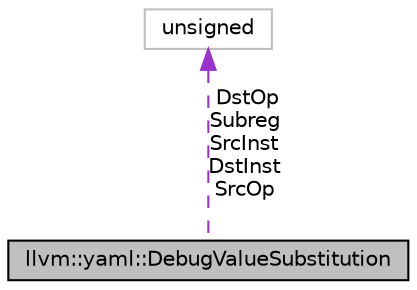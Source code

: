 digraph "llvm::yaml::DebugValueSubstitution"
{
 // LATEX_PDF_SIZE
  bgcolor="transparent";
  edge [fontname="Helvetica",fontsize="10",labelfontname="Helvetica",labelfontsize="10"];
  node [fontname="Helvetica",fontsize="10",shape=record];
  Node1 [label="llvm::yaml::DebugValueSubstitution",height=0.2,width=0.4,color="black", fillcolor="grey75", style="filled", fontcolor="black",tooltip="Serializable representation of debug value substitutions."];
  Node2 -> Node1 [dir="back",color="darkorchid3",fontsize="10",style="dashed",label=" DstOp\nSubreg\nSrcInst\nDstInst\nSrcOp" ,fontname="Helvetica"];
  Node2 [label="unsigned",height=0.2,width=0.4,color="grey75",tooltip=" "];
}
